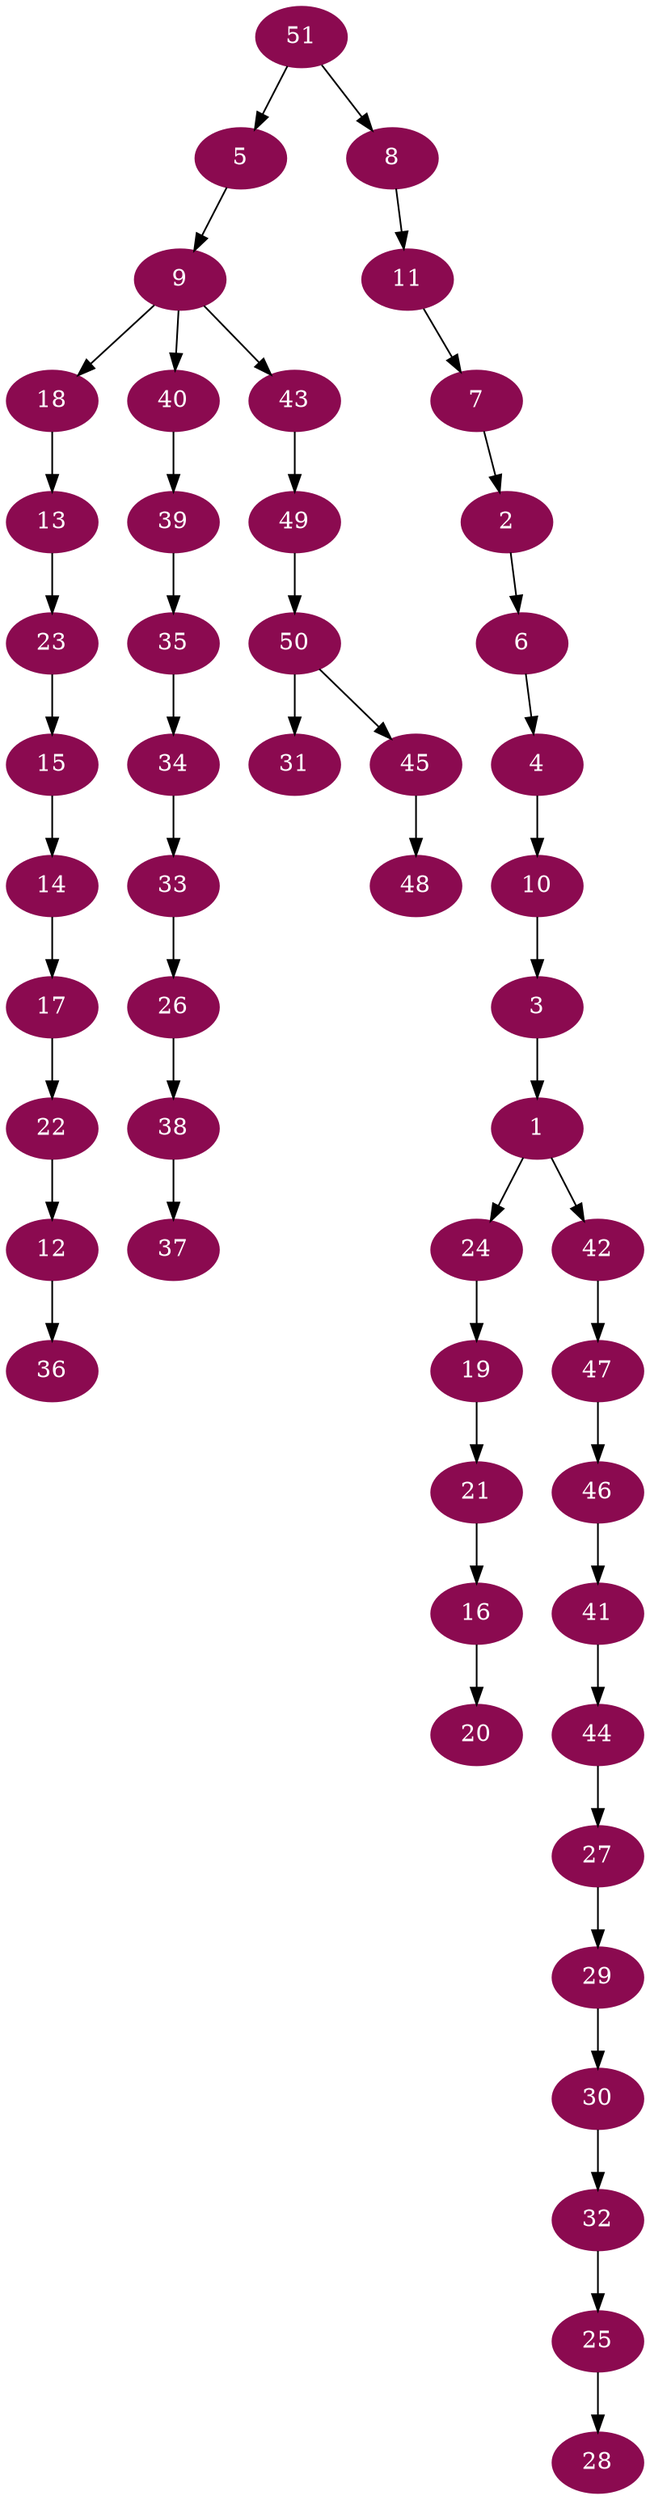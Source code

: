 digraph G {
node [color=deeppink4, style=filled, fontcolor=white];
3 -> 1;
7 -> 2;
10 -> 3;
6 -> 4;
51 -> 5;
2 -> 6;
11 -> 7;
51 -> 8;
5 -> 9;
4 -> 10;
8 -> 11;
22 -> 12;
18 -> 13;
15 -> 14;
23 -> 15;
21 -> 16;
14 -> 17;
9 -> 18;
24 -> 19;
16 -> 20;
19 -> 21;
17 -> 22;
13 -> 23;
1 -> 24;
32 -> 25;
33 -> 26;
44 -> 27;
25 -> 28;
27 -> 29;
29 -> 30;
50 -> 31;
30 -> 32;
34 -> 33;
35 -> 34;
39 -> 35;
12 -> 36;
38 -> 37;
26 -> 38;
40 -> 39;
9 -> 40;
46 -> 41;
1 -> 42;
9 -> 43;
41 -> 44;
50 -> 45;
47 -> 46;
42 -> 47;
45 -> 48;
43 -> 49;
49 -> 50;
}
